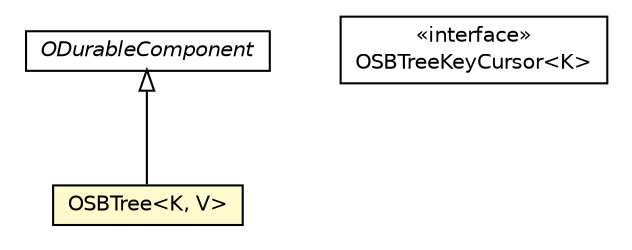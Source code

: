 #!/usr/local/bin/dot
#
# Class diagram 
# Generated by UMLGraph version R5_6-24-gf6e263 (http://www.umlgraph.org/)
#

digraph G {
	edge [fontname="Helvetica",fontsize=10,labelfontname="Helvetica",labelfontsize=10];
	node [fontname="Helvetica",fontsize=10,shape=plaintext];
	nodesep=0.25;
	ranksep=0.5;
	// com.orientechnologies.orient.core.storage.impl.local.paginated.base.ODurableComponent
	c3211965 [label=<<table title="com.orientechnologies.orient.core.storage.impl.local.paginated.base.ODurableComponent" border="0" cellborder="1" cellspacing="0" cellpadding="2" port="p" href="../../../storage/impl/local/paginated/base/ODurableComponent.html">
		<tr><td><table border="0" cellspacing="0" cellpadding="1">
<tr><td align="center" balign="center"><font face="Helvetica-Oblique"> ODurableComponent </font></td></tr>
		</table></td></tr>
		</table>>, URL="../../../storage/impl/local/paginated/base/ODurableComponent.html", fontname="Helvetica", fontcolor="black", fontsize=10.0];
	// com.orientechnologies.orient.core.index.sbtree.local.OSBTree<K, V>
	c3212204 [label=<<table title="com.orientechnologies.orient.core.index.sbtree.local.OSBTree" border="0" cellborder="1" cellspacing="0" cellpadding="2" port="p" bgcolor="lemonChiffon" href="./OSBTree.html">
		<tr><td><table border="0" cellspacing="0" cellpadding="1">
<tr><td align="center" balign="center"> OSBTree&lt;K, V&gt; </td></tr>
		</table></td></tr>
		</table>>, URL="./OSBTree.html", fontname="Helvetica", fontcolor="black", fontsize=10.0];
	// com.orientechnologies.orient.core.index.sbtree.local.OSBTree.OSBTreeKeyCursor<K>
	c3212206 [label=<<table title="com.orientechnologies.orient.core.index.sbtree.local.OSBTree.OSBTreeKeyCursor" border="0" cellborder="1" cellspacing="0" cellpadding="2" port="p" href="./OSBTree.OSBTreeKeyCursor.html">
		<tr><td><table border="0" cellspacing="0" cellpadding="1">
<tr><td align="center" balign="center"> &#171;interface&#187; </td></tr>
<tr><td align="center" balign="center"> OSBTreeKeyCursor&lt;K&gt; </td></tr>
		</table></td></tr>
		</table>>, URL="./OSBTree.OSBTreeKeyCursor.html", fontname="Helvetica", fontcolor="black", fontsize=10.0];
	//com.orientechnologies.orient.core.index.sbtree.local.OSBTree<K, V> extends com.orientechnologies.orient.core.storage.impl.local.paginated.base.ODurableComponent
	c3211965:p -> c3212204:p [dir=back,arrowtail=empty];
}

